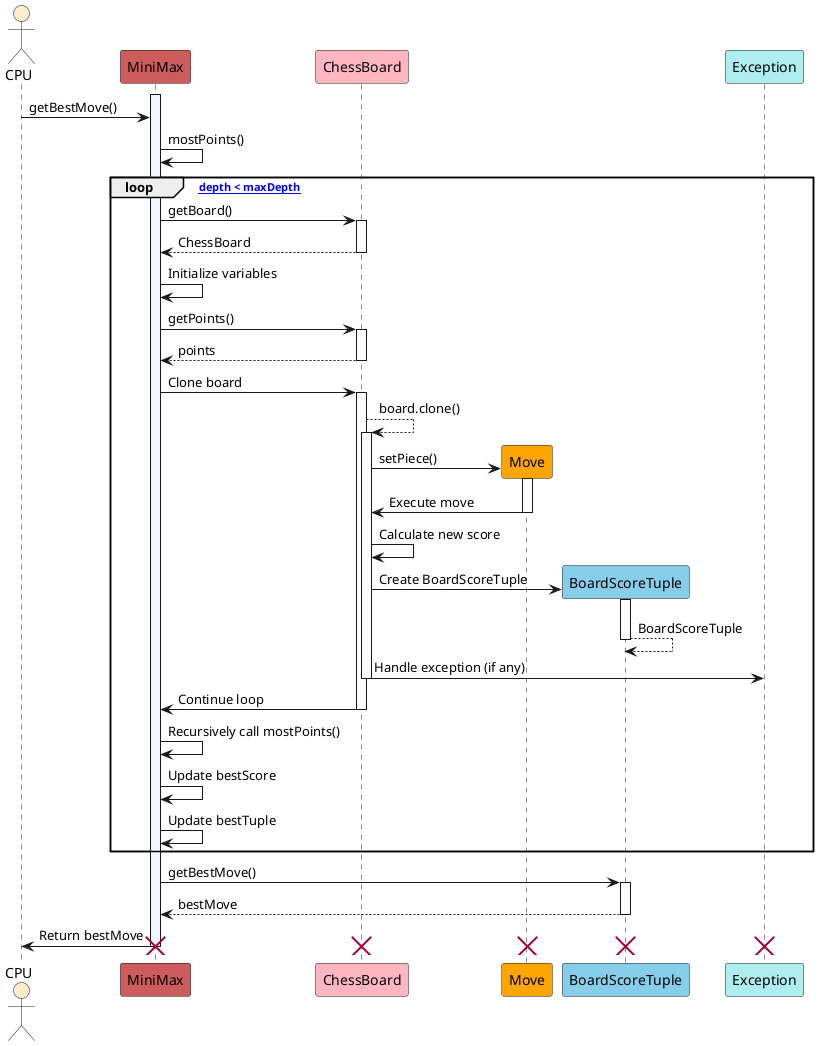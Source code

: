 @startuml MiniMaxSequenceDiagram

actor CPU as user #BlanchedAlmond
participant MiniMax as MM #IndianRed
participant ChessBoard as CB #LightPink
participant Move as M #Orange
participant BoardScoreTuple as BST #SkyBlue
participant Exception as E #PaleTurquoise

activate MM #AliceBlue

user -> MM : getBestMove()

MM -> MM : mostPoints()

loop ["depth < maxDepth"]

    MM -> CB : getBoard()
    activate CB
    CB --> MM : ChessBoard
    deactivate CB

    MM -> MM : Initialize variables
    MM -> CB : getPoints()
    activate CB
    CB --> MM : points
    deactivate CB
    MM -> CB : Clone board
    activate CB

    CB --> CB : board.clone()
    activate CB

    CB -> M** : setPiece()
    activate M
    M -> CB : Execute move
    deactivate M
    CB -> CB : Calculate new score
    CB -> BST** : Create BoardScoreTuple
    activate BST
    BST --> BST : BoardScoreTuple
    deactivate BST
    CB -> E : Handle exception (if any)
    deactivate CB
    CB -> MM : Continue loop
    deactivate CB

    MM -> MM : Recursively call mostPoints()
    MM -> MM : Update bestScore
    MM -> MM : Update bestTuple

end

MM -> BST : getBestMove()
activate BST
BST --> MM : bestMove
deactivate BST

MM -> user : Return bestMove
deactivate MM
destroy MM
destroy CB
destroy M
destroy BST
destroy E

@enduml